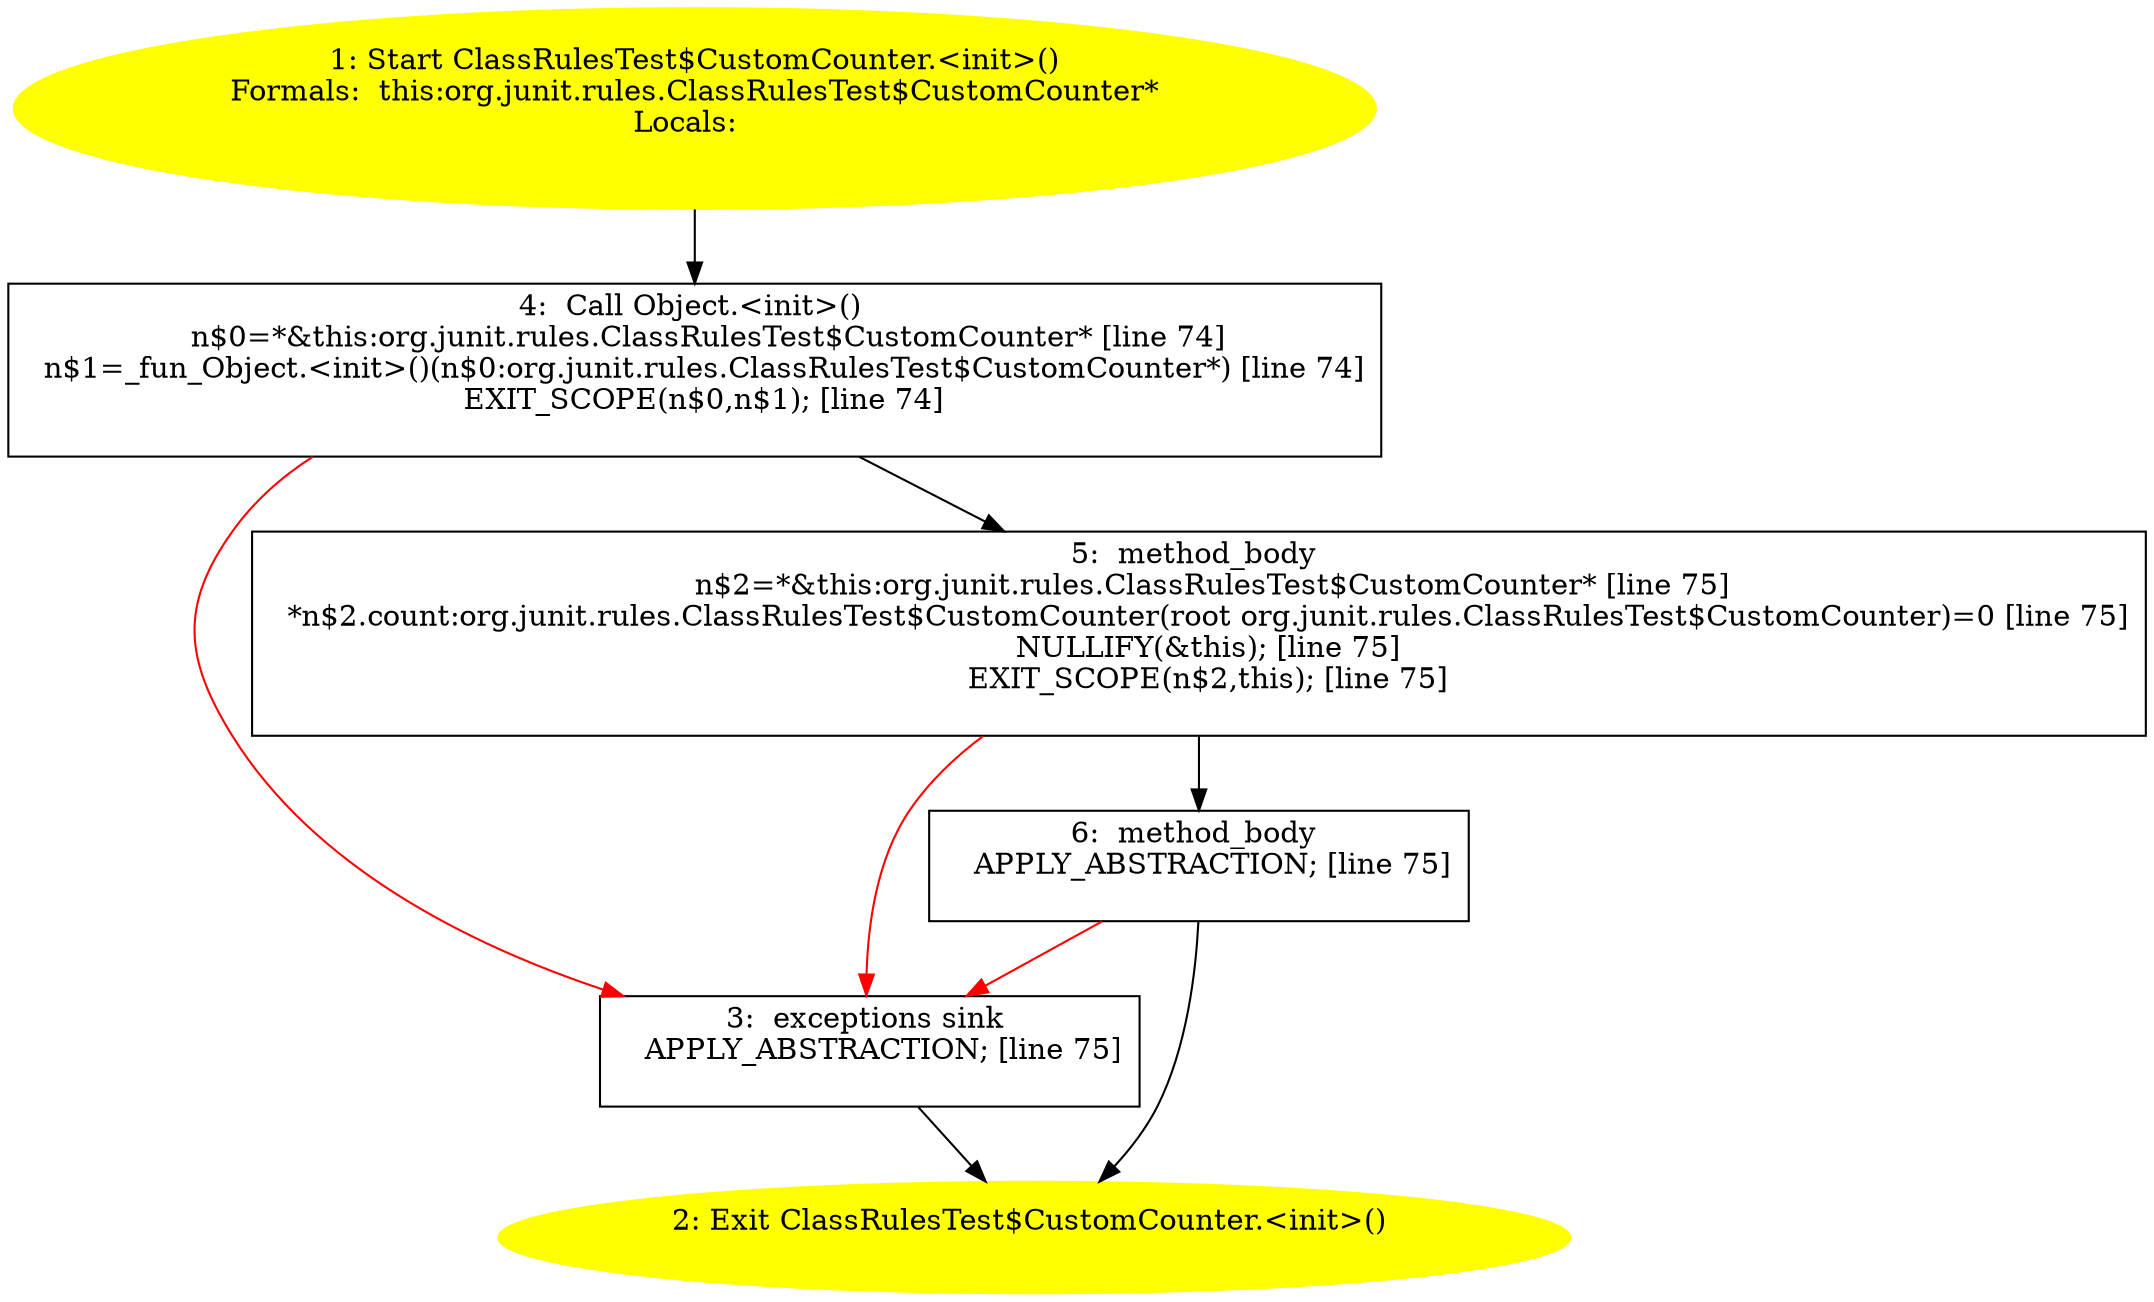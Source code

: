 /* @generated */
digraph cfg {
"org.junit.rules.ClassRulesTest$CustomCounter.<init>().5a0f1340d0671996773a3a3fb940f4e5_1" [label="1: Start ClassRulesTest$CustomCounter.<init>()\nFormals:  this:org.junit.rules.ClassRulesTest$CustomCounter*\nLocals:  \n  " color=yellow style=filled]
	

	 "org.junit.rules.ClassRulesTest$CustomCounter.<init>().5a0f1340d0671996773a3a3fb940f4e5_1" -> "org.junit.rules.ClassRulesTest$CustomCounter.<init>().5a0f1340d0671996773a3a3fb940f4e5_4" ;
"org.junit.rules.ClassRulesTest$CustomCounter.<init>().5a0f1340d0671996773a3a3fb940f4e5_2" [label="2: Exit ClassRulesTest$CustomCounter.<init>() \n  " color=yellow style=filled]
	

"org.junit.rules.ClassRulesTest$CustomCounter.<init>().5a0f1340d0671996773a3a3fb940f4e5_3" [label="3:  exceptions sink \n   APPLY_ABSTRACTION; [line 75]\n " shape="box"]
	

	 "org.junit.rules.ClassRulesTest$CustomCounter.<init>().5a0f1340d0671996773a3a3fb940f4e5_3" -> "org.junit.rules.ClassRulesTest$CustomCounter.<init>().5a0f1340d0671996773a3a3fb940f4e5_2" ;
"org.junit.rules.ClassRulesTest$CustomCounter.<init>().5a0f1340d0671996773a3a3fb940f4e5_4" [label="4:  Call Object.<init>() \n   n$0=*&this:org.junit.rules.ClassRulesTest$CustomCounter* [line 74]\n  n$1=_fun_Object.<init>()(n$0:org.junit.rules.ClassRulesTest$CustomCounter*) [line 74]\n  EXIT_SCOPE(n$0,n$1); [line 74]\n " shape="box"]
	

	 "org.junit.rules.ClassRulesTest$CustomCounter.<init>().5a0f1340d0671996773a3a3fb940f4e5_4" -> "org.junit.rules.ClassRulesTest$CustomCounter.<init>().5a0f1340d0671996773a3a3fb940f4e5_5" ;
	 "org.junit.rules.ClassRulesTest$CustomCounter.<init>().5a0f1340d0671996773a3a3fb940f4e5_4" -> "org.junit.rules.ClassRulesTest$CustomCounter.<init>().5a0f1340d0671996773a3a3fb940f4e5_3" [color="red" ];
"org.junit.rules.ClassRulesTest$CustomCounter.<init>().5a0f1340d0671996773a3a3fb940f4e5_5" [label="5:  method_body \n   n$2=*&this:org.junit.rules.ClassRulesTest$CustomCounter* [line 75]\n  *n$2.count:org.junit.rules.ClassRulesTest$CustomCounter(root org.junit.rules.ClassRulesTest$CustomCounter)=0 [line 75]\n  NULLIFY(&this); [line 75]\n  EXIT_SCOPE(n$2,this); [line 75]\n " shape="box"]
	

	 "org.junit.rules.ClassRulesTest$CustomCounter.<init>().5a0f1340d0671996773a3a3fb940f4e5_5" -> "org.junit.rules.ClassRulesTest$CustomCounter.<init>().5a0f1340d0671996773a3a3fb940f4e5_6" ;
	 "org.junit.rules.ClassRulesTest$CustomCounter.<init>().5a0f1340d0671996773a3a3fb940f4e5_5" -> "org.junit.rules.ClassRulesTest$CustomCounter.<init>().5a0f1340d0671996773a3a3fb940f4e5_3" [color="red" ];
"org.junit.rules.ClassRulesTest$CustomCounter.<init>().5a0f1340d0671996773a3a3fb940f4e5_6" [label="6:  method_body \n   APPLY_ABSTRACTION; [line 75]\n " shape="box"]
	

	 "org.junit.rules.ClassRulesTest$CustomCounter.<init>().5a0f1340d0671996773a3a3fb940f4e5_6" -> "org.junit.rules.ClassRulesTest$CustomCounter.<init>().5a0f1340d0671996773a3a3fb940f4e5_2" ;
	 "org.junit.rules.ClassRulesTest$CustomCounter.<init>().5a0f1340d0671996773a3a3fb940f4e5_6" -> "org.junit.rules.ClassRulesTest$CustomCounter.<init>().5a0f1340d0671996773a3a3fb940f4e5_3" [color="red" ];
}
